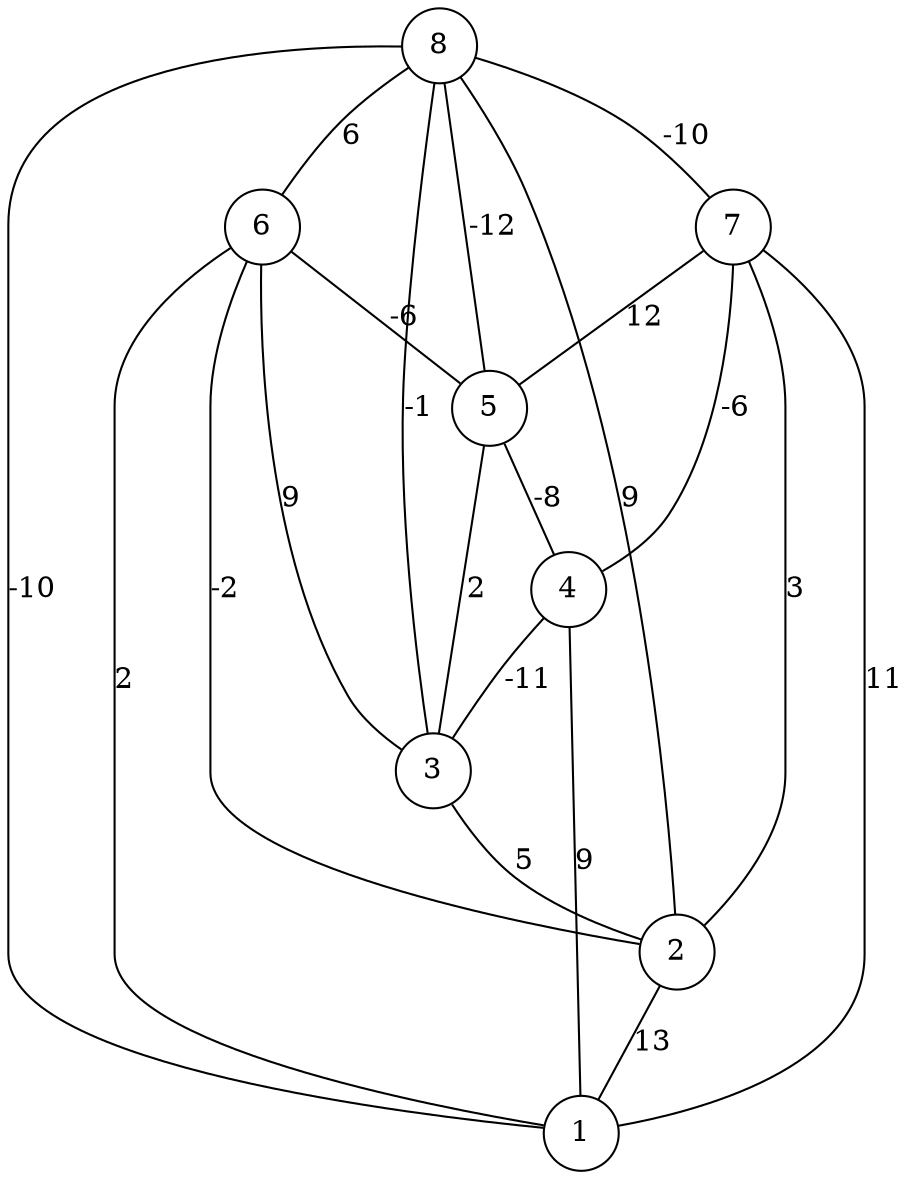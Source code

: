 graph { 
	 fontname="Helvetica,Arial,sans-serif" 
	 node [shape = circle]; 
	 8 -- 1 [label = "-10"];
	 8 -- 2 [label = "9"];
	 8 -- 3 [label = "-1"];
	 8 -- 5 [label = "-12"];
	 8 -- 6 [label = "6"];
	 8 -- 7 [label = "-10"];
	 7 -- 1 [label = "11"];
	 7 -- 2 [label = "3"];
	 7 -- 4 [label = "-6"];
	 7 -- 5 [label = "12"];
	 6 -- 1 [label = "2"];
	 6 -- 2 [label = "-2"];
	 6 -- 3 [label = "9"];
	 6 -- 5 [label = "-6"];
	 5 -- 3 [label = "2"];
	 5 -- 4 [label = "-8"];
	 4 -- 1 [label = "9"];
	 4 -- 3 [label = "-11"];
	 3 -- 2 [label = "5"];
	 2 -- 1 [label = "13"];
	 1;
	 2;
	 3;
	 4;
	 5;
	 6;
	 7;
	 8;
}
